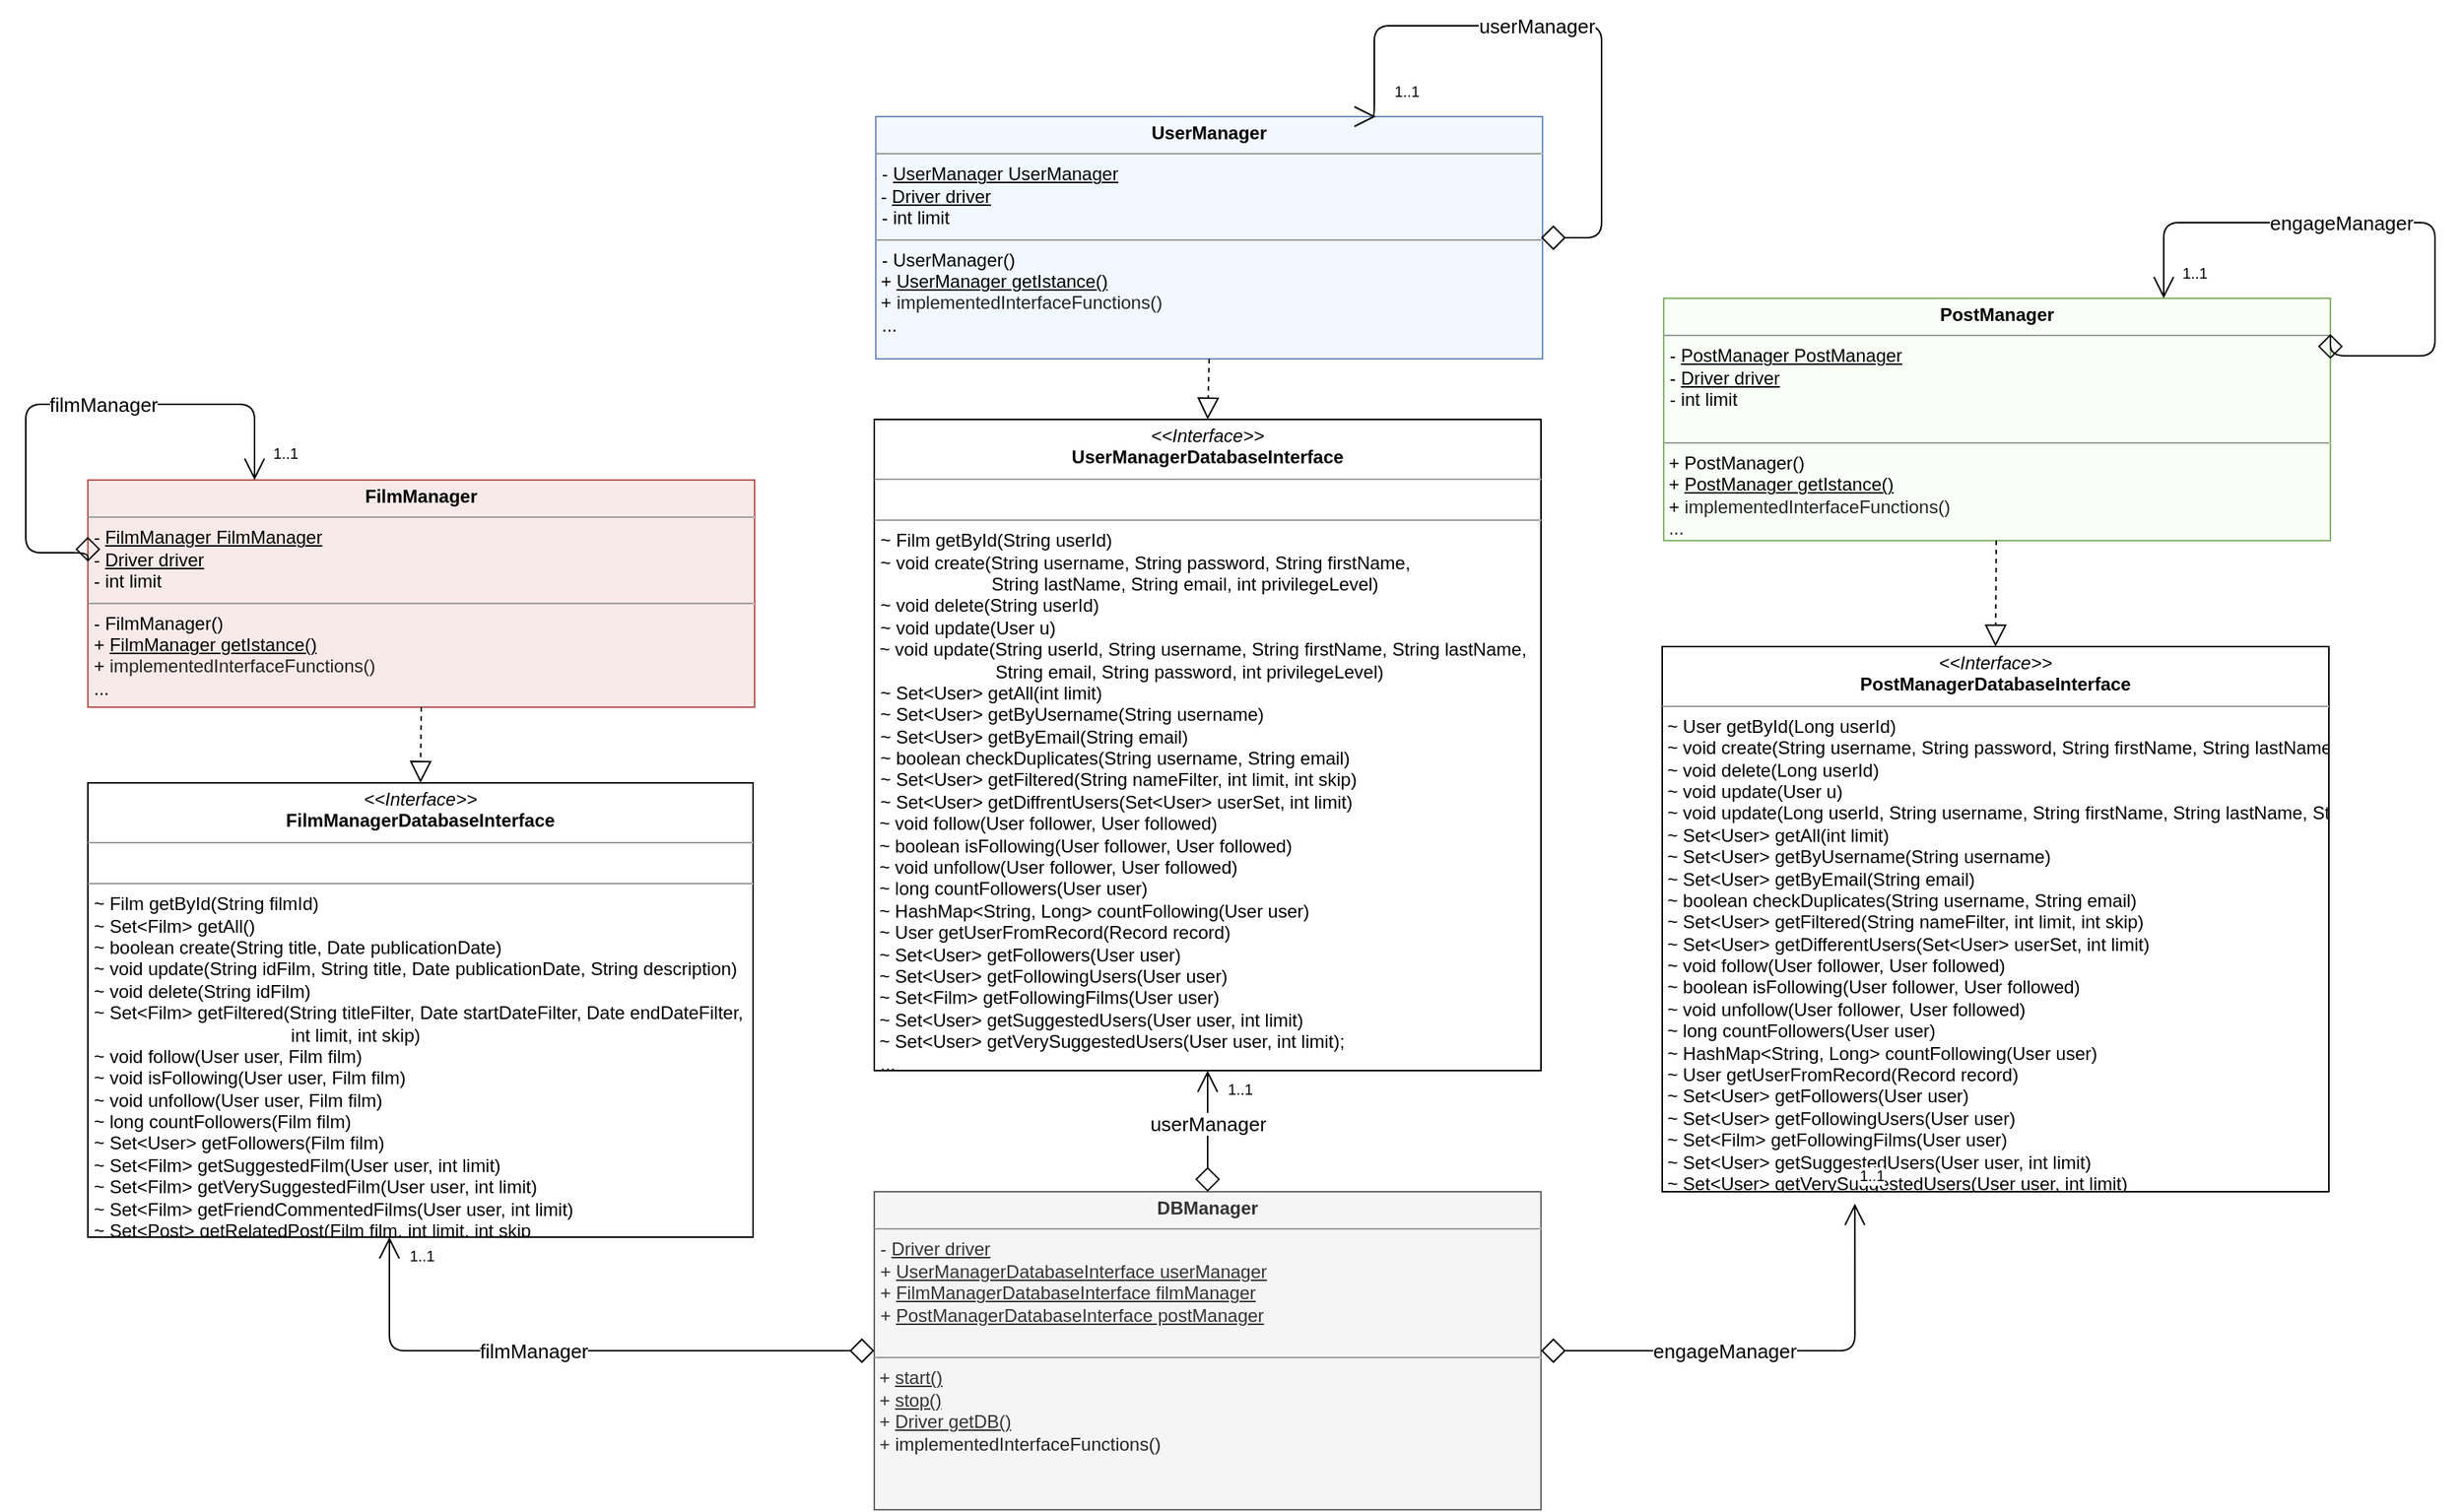 <mxfile version="12.7.9" type="device"><diagram id="BbvuW23b8s510joW4BoM" name="Pagina-1"><mxGraphModel dx="-1535" dy="629" grid="1" gridSize="10" guides="1" tooltips="1" connect="1" arrows="1" fold="1" page="1" pageScale="1" pageWidth="827" pageHeight="1169" math="0" shadow="0"><root><mxCell id="0"/><mxCell id="1" parent="0"/><mxCell id="J82PTCQ3BqwlAwiJQiFG-1" value="&lt;p style=&quot;margin: 0px ; margin-top: 4px ; text-align: center&quot;&gt;&lt;b&gt;FilmManager&lt;/b&gt;&lt;/p&gt;&lt;hr size=&quot;1&quot;&gt;&lt;p style=&quot;margin: 0px ; margin-left: 4px&quot;&gt;- &lt;u&gt;FilmManager FilmManager&lt;/u&gt;&lt;br&gt;-&amp;nbsp;&lt;u&gt;Driver driver&lt;/u&gt;&lt;/p&gt;&lt;p style=&quot;margin: 0px ; margin-left: 4px&quot;&gt;-&amp;nbsp;int limit&lt;/p&gt;&lt;hr size=&quot;1&quot;&gt;&lt;p style=&quot;margin: 0px ; margin-left: 4px&quot;&gt;- FilmManager()&lt;/p&gt;&lt;p style=&quot;margin: 0px ; margin-left: 4px&quot;&gt;+ &lt;u&gt;FilmManager getIstance()&lt;/u&gt;&lt;/p&gt;&lt;p style=&quot;margin: 0px 0px 0px 4px&quot;&gt;+&amp;nbsp;&lt;span style=&quot;color: rgb(34 , 34 , 34) ; font-family: inherit ; white-space: pre-wrap&quot;&gt;implementedInterfaceFunctions()&lt;/span&gt;&lt;/p&gt;&lt;p style=&quot;margin: 0px ; margin-left: 4px&quot;&gt;...&lt;/p&gt;" style="verticalAlign=top;align=left;overflow=fill;fontSize=12;fontFamily=Helvetica;html=1;fillColor=#F8EAE9;strokeColor=#b85450;gradientColor=none;gradientDirection=west;" parent="1" vertex="1"><mxGeometry x="2541" y="320" width="440" height="150" as="geometry"/></mxCell><mxCell id="J82PTCQ3BqwlAwiJQiFG-2" value="&lt;p style=&quot;margin: 0px ; margin-top: 4px ; text-align: center&quot;&gt;&lt;i&gt;&amp;lt;&amp;lt;Interface&amp;gt;&amp;gt;&lt;/i&gt;&lt;br&gt;&lt;b&gt;FilmManagerDatabaseInterface&lt;/b&gt;&lt;br&gt;&lt;/p&gt;&lt;hr size=&quot;1&quot;&gt;&lt;p style=&quot;margin: 0px ; margin-left: 4px&quot;&gt;&lt;br&gt;&lt;/p&gt;&lt;hr size=&quot;1&quot;&gt;&lt;p style=&quot;margin: 0px ; margin-left: 4px&quot;&gt;~&amp;nbsp;&lt;span style=&quot;color: rgb(0 , 0 , 0)&quot;&gt;Film getById(String filmId)&lt;/span&gt;&lt;/p&gt;&lt;p style=&quot;color: rgb(0 , 0 , 0) ; margin: 0px 0px 0px 4px&quot;&gt;~ Set&amp;lt;Film&amp;gt; getAll()&lt;/p&gt;&lt;p style=&quot;color: rgb(0 , 0 , 0) ; margin: 0px 0px 0px 4px&quot;&gt;~&amp;nbsp;boolean create(String title, Date publicationDate)&lt;/p&gt;&lt;p style=&quot;color: rgb(0 , 0 , 0) ; margin: 0px 0px 0px 4px&quot;&gt;~&amp;nbsp;void update(String idFilm, String title, Date publicationDate, String description)&lt;/p&gt;&lt;p style=&quot;color: rgb(0 , 0 , 0) ; margin: 0px 0px 0px 4px&quot;&gt;~&amp;nbsp;void delete(String idFilm)&lt;/p&gt;&lt;p style=&quot;color: rgb(0 , 0 , 0) ; margin: 0px 0px 0px 4px&quot;&gt;~&amp;nbsp;Set&amp;lt;Film&amp;gt; getFiltered(String titleFilter, Date startDateFilter, Date endDateFilter,&lt;br&gt;&amp;nbsp; &amp;nbsp; &amp;nbsp; &amp;nbsp; &amp;nbsp; &amp;nbsp; &amp;nbsp; &amp;nbsp; &amp;nbsp; &amp;nbsp; &amp;nbsp; &amp;nbsp; &amp;nbsp; &amp;nbsp; &amp;nbsp; &amp;nbsp; &amp;nbsp; &amp;nbsp; &amp;nbsp; &amp;nbsp;int limit, int skip)&lt;/p&gt;&lt;p style=&quot;color: rgb(0 , 0 , 0) ; margin: 0px 0px 0px 4px&quot;&gt;~&amp;nbsp;void follow(User user, Film film)&lt;/p&gt;&lt;p style=&quot;color: rgb(0 , 0 , 0) ; margin: 0px 0px 0px 4px&quot;&gt;~&amp;nbsp;void isFollowing(User user, Film film)&lt;/p&gt;&lt;p style=&quot;color: rgb(0 , 0 , 0) ; margin: 0px 0px 0px 4px&quot;&gt;~&amp;nbsp;void unfollow(User user, Film film)&lt;/p&gt;&lt;p style=&quot;color: rgb(0 , 0 , 0) ; margin: 0px 0px 0px 4px&quot;&gt;~ long countFollowers(Film film)&lt;/p&gt;&lt;p style=&quot;color: rgb(0 , 0 , 0) ; margin: 0px 0px 0px 4px&quot;&gt;~&amp;nbsp;Set&amp;lt;User&amp;gt; getFollowers(Film film)&lt;/p&gt;&lt;p style=&quot;color: rgb(0 , 0 , 0) ; margin: 0px 0px 0px 4px&quot;&gt;~ Set&amp;lt;Film&amp;gt; getSuggestedFilm(User user, int limit)&lt;/p&gt;&lt;p style=&quot;color: rgb(0 , 0 , 0) ; margin: 0px 0px 0px 4px&quot;&gt;~ Set&amp;lt;Film&amp;gt; getVerySuggestedFilm(User user, int limit)&lt;/p&gt;&lt;p style=&quot;color: rgb(0 , 0 , 0) ; margin: 0px 0px 0px 4px&quot;&gt;~ Set&amp;lt;Film&amp;gt; getFriendCommentedFilms(User user, int limit)&lt;/p&gt;&lt;p style=&quot;color: rgb(0 , 0 , 0) ; margin: 0px 0px 0px 4px&quot;&gt;~ Set&amp;lt;Post&amp;gt; getRelatedPost(Film film, int limit, int skip&lt;/p&gt;" style="verticalAlign=top;align=left;overflow=fill;fontSize=12;fontFamily=Helvetica;html=1;" parent="1" vertex="1"><mxGeometry x="2541" y="520" width="439" height="300" as="geometry"/></mxCell><mxCell id="J82PTCQ3BqwlAwiJQiFG-3" value="&lt;p style=&quot;margin: 0px ; margin-top: 4px ; text-align: center&quot;&gt;&lt;b&gt;UserManager&lt;/b&gt;&lt;/p&gt;&lt;hr size=&quot;1&quot;&gt;&lt;p style=&quot;margin: 0px ; margin-left: 4px&quot;&gt;- &lt;u&gt;UserManager UserManager&lt;/u&gt;&lt;/p&gt;&amp;nbsp;-&amp;nbsp;&lt;u&gt;Driver driver&lt;br&gt;&lt;/u&gt;&lt;p style=&quot;margin: 0px ; margin-left: 4px&quot;&gt;-&amp;nbsp;int limit&lt;/p&gt;&lt;hr size=&quot;1&quot;&gt;&lt;p style=&quot;margin: 0px ; margin-left: 4px&quot;&gt;- UserManager()&lt;/p&gt;&amp;nbsp;+&amp;nbsp;&lt;u&gt;UserManager getIstance()&lt;/u&gt;&lt;br&gt;&lt;span&gt;&amp;nbsp;+&amp;nbsp;&lt;/span&gt;&lt;span style=&quot;font-family: inherit ; color: rgb(34 , 34 , 34) ; white-space: pre-wrap&quot;&gt;implementedInterfaceFunctions()&lt;/span&gt;&lt;u&gt;&lt;br&gt;&lt;/u&gt;&lt;p style=&quot;margin: 0px ; margin-left: 4px&quot;&gt;...&lt;/p&gt;" style="verticalAlign=top;align=left;overflow=fill;fontSize=12;fontFamily=Helvetica;html=1;fillColor=#F2F8FF;strokeColor=#6c8ebf;gradientDirection=west;" parent="1" vertex="1"><mxGeometry x="3061" y="80" width="440" height="160" as="geometry"/></mxCell><mxCell id="J82PTCQ3BqwlAwiJQiFG-4" value="&lt;p style=&quot;margin: 0px ; margin-top: 4px ; text-align: center&quot;&gt;&lt;i&gt;&amp;lt;&amp;lt;Interface&amp;gt;&amp;gt;&lt;/i&gt;&lt;br&gt;&lt;b&gt;UserManager&lt;/b&gt;&lt;b&gt;DatabaseInterface&lt;/b&gt;&lt;br&gt;&lt;/p&gt;&lt;hr size=&quot;1&quot;&gt;&lt;p style=&quot;margin: 0px ; margin-left: 4px&quot;&gt;&lt;br&gt;&lt;/p&gt;&lt;hr size=&quot;1&quot;&gt;&lt;p style=&quot;margin: 0px ; margin-left: 4px&quot;&gt;~&amp;nbsp;&lt;font color=&quot;#000000&quot;&gt;Film getById(String userId)&lt;/font&gt;&lt;/p&gt;&lt;p style=&quot;color: rgb(0 , 0 , 0) ; margin: 0px 0px 0px 4px&quot;&gt;~ void create(String username, String password, String firstName, &lt;br&gt;&amp;nbsp; &amp;nbsp; &amp;nbsp; &amp;nbsp; &amp;nbsp; &amp;nbsp; &amp;nbsp; &amp;nbsp; &amp;nbsp; &amp;nbsp; &amp;nbsp; String lastName, String email, int privilegeLevel)&lt;/p&gt;&lt;p style=&quot;color: rgb(0 , 0 , 0) ; margin: 0px 0px 0px 4px&quot;&gt;~ void delete(String userId)&lt;/p&gt;&lt;p style=&quot;color: rgb(0 , 0 , 0) ; margin: 0px 0px 0px 4px&quot;&gt;~&amp;nbsp;void update(User u)&lt;/p&gt;&lt;p style=&quot;color: rgb(0 , 0 , 0) ; margin: 0px 0px 0px 4px&quot;&gt;&lt;/p&gt;&lt;font color=&quot;#000000&quot;&gt;&amp;nbsp;~ void update(String userId, String username, String firstName, String lastName,&lt;br&gt;&amp;nbsp; &amp;nbsp; &amp;nbsp; &amp;nbsp; &amp;nbsp; &amp;nbsp; &amp;nbsp; &amp;nbsp; &amp;nbsp; &amp;nbsp; &amp;nbsp; &amp;nbsp; String email, String password, int privilegeLevel)&lt;/font&gt;&lt;p style=&quot;color: rgb(0 , 0 , 0) ; margin: 0px 0px 0px 4px&quot;&gt;~&amp;nbsp;Set&amp;lt;User&amp;gt; getAll(int limit)&lt;/p&gt;&lt;p style=&quot;color: rgb(0 , 0 , 0) ; margin: 0px 0px 0px 4px&quot;&gt;~&amp;nbsp;Set&amp;lt;User&amp;gt; getByUsername(String username)&lt;/p&gt;&lt;p style=&quot;color: rgb(0 , 0 , 0) ; margin: 0px 0px 0px 4px&quot;&gt;~&amp;nbsp;Set&amp;lt;User&amp;gt; getByEmail(String email)&lt;br&gt;~&amp;nbsp;boolean checkDuplicates(String username, String email)&lt;/p&gt;&lt;p style=&quot;color: rgb(0 , 0 , 0) ; margin: 0px 0px 0px 4px&quot;&gt;~&amp;nbsp;Set&amp;lt;User&amp;gt; getFiltered(String nameFilter, int limit, int skip)&lt;/p&gt;&lt;p style=&quot;color: rgb(0 , 0 , 0) ; margin: 0px 0px 0px 4px&quot;&gt;~&amp;nbsp;Set&amp;lt;User&amp;gt; getDiffrentUsers(Set&amp;lt;User&amp;gt; userSet, int limit)&lt;/p&gt;&amp;nbsp;~ void follow(User follower, User followed)&lt;br&gt;&amp;nbsp;~&amp;nbsp;boolean isFollowing(User follower, User followed)&lt;br&gt;&amp;nbsp;~&amp;nbsp;void unfollow(User follower, User followed)&lt;br&gt;&amp;nbsp;~ long countFollowers(User user) &amp;nbsp; &amp;nbsp; &amp;nbsp; &amp;nbsp;&amp;nbsp;&lt;br&gt;&amp;nbsp;~ HashMap&amp;lt;String, Long&amp;gt; countFollowing(User user)&lt;br&gt;&amp;nbsp;~&amp;nbsp;User getUserFromRecord(Record record)&lt;br&gt;&amp;nbsp;~ Set&amp;lt;User&amp;gt; getFollowers(User user)&amp;nbsp;&lt;br&gt;&amp;nbsp;~ Set&amp;lt;User&amp;gt; getFollowingUsers(User user)&amp;nbsp;&lt;br&gt;&amp;nbsp;~ Set&amp;lt;Film&amp;gt; getFollowingFilms(User user) &amp;nbsp;&lt;br&gt;&amp;nbsp;~ Set&amp;lt;User&amp;gt; getSuggestedUsers(User user, int limit)&amp;nbsp;&lt;br&gt;&amp;nbsp;~ Set&amp;lt;User&amp;gt; getVerySuggestedUsers(User user, int limit);&lt;br&gt;&lt;p style=&quot;color: rgb(0 , 0 , 0) ; margin: 0px 0px 0px 4px&quot;&gt;...&lt;/p&gt;" style="verticalAlign=top;align=left;overflow=fill;fontSize=12;fontFamily=Helvetica;html=1;" parent="1" vertex="1"><mxGeometry x="3060" y="280" width="440" height="430" as="geometry"/></mxCell><mxCell id="J82PTCQ3BqwlAwiJQiFG-11" value="&lt;p style=&quot;margin: 0px ; margin-top: 4px ; text-align: center&quot;&gt;&lt;b&gt;PostManager&lt;/b&gt;&lt;br&gt;&lt;/p&gt;&lt;hr size=&quot;1&quot;&gt;&lt;p style=&quot;margin: 0px ; margin-left: 4px&quot;&gt;-&amp;nbsp;&lt;u&gt;PostManager PostManager&lt;/u&gt;&lt;/p&gt;&lt;p style=&quot;margin: 0px ; margin-left: 4px&quot;&gt;-&amp;nbsp;&lt;u&gt;Driver driver&lt;/u&gt;&lt;/p&gt;&lt;p style=&quot;margin: 0px ; margin-left: 4px&quot;&gt;- int limit&lt;/p&gt;&lt;br&gt;&lt;hr size=&quot;1&quot;&gt;&lt;p style=&quot;margin: 0px ; margin-left: 4px&quot;&gt;&lt;/p&gt;&amp;nbsp;+ PostManager()&lt;br&gt;&amp;nbsp;+ &lt;u&gt;PostManager&amp;nbsp;getIstance()&lt;/u&gt;&lt;br&gt;&lt;span&gt;&amp;nbsp;+&amp;nbsp;&lt;/span&gt;&lt;span style=&quot;font-family: inherit ; color: rgb(34 , 34 , 34) ; white-space: pre-wrap&quot;&gt;implementedInterfaceFunctions()&lt;br&gt; ...&lt;br&gt;&lt;/span&gt;" style="verticalAlign=top;align=left;overflow=fill;fontSize=12;fontFamily=Helvetica;html=1;fillColor=#F7FFF7;strokeColor=#82b366;gradientDirection=west;" parent="1" vertex="1"><mxGeometry x="3581" y="200" width="440" height="160" as="geometry"/></mxCell><mxCell id="J82PTCQ3BqwlAwiJQiFG-12" value="&lt;p style=&quot;margin: 0px ; margin-top: 4px ; text-align: center&quot;&gt;&lt;i&gt;&amp;lt;&amp;lt;Interface&amp;gt;&amp;gt;&lt;/i&gt;&lt;br&gt;&lt;b&gt;PostManagerDatabaseInterface&lt;/b&gt;&lt;br&gt;&lt;/p&gt;&lt;hr size=&quot;1&quot;&gt;&lt;p style=&quot;margin: 0px ; margin-left: 4px&quot;&gt;&lt;/p&gt;&lt;div&gt;&amp;nbsp;~ User getById(Long userId)&lt;/div&gt;&lt;div&gt;&amp;nbsp;~ void create(String username, String password, String firstName, String lastName, String email, int privilegeLevel)&lt;/div&gt;&lt;div&gt;&amp;nbsp;~ void delete(Long userId)&lt;/div&gt;&lt;div&gt;&amp;nbsp;~ void update(User u)&lt;/div&gt;&lt;div&gt;&amp;nbsp;~ void update(Long userId, String username, String firstName, String lastName, String email, String password, int privilegeLevel)&lt;/div&gt;&lt;div&gt;&amp;nbsp;~ Set&amp;lt;User&amp;gt; getAll(int limit)&lt;/div&gt;&lt;div&gt;&amp;nbsp;~ Set&amp;lt;User&amp;gt; getByUsername(String username)&lt;/div&gt;&lt;div&gt;&amp;nbsp;~ Set&amp;lt;User&amp;gt; getByEmail(String email)&lt;/div&gt;&lt;div&gt;&amp;nbsp;~ boolean checkDuplicates(String username, String email)&lt;/div&gt;&lt;div&gt;&amp;nbsp;~ Set&amp;lt;User&amp;gt; getFiltered(String nameFilter, int limit, int skip)&lt;/div&gt;&lt;div&gt;&amp;nbsp;~ Set&amp;lt;User&amp;gt; getDifferentUsers(Set&amp;lt;User&amp;gt; userSet, int limit) &amp;nbsp;&amp;nbsp;&lt;/div&gt;&lt;div&gt;&amp;nbsp;~ void follow(User follower, User followed)&lt;/div&gt;&lt;div&gt;&amp;nbsp;~ boolean isFollowing(User follower, User followed)&lt;/div&gt;&lt;div&gt;&amp;nbsp;~ void unfollow(User follower, User followed) &amp;nbsp;&amp;nbsp;&lt;/div&gt;&lt;div&gt;&amp;nbsp;~ long countFollowers(User user) &amp;nbsp; &amp;nbsp; &amp;nbsp; &amp;nbsp; &amp;nbsp;&amp;nbsp;&lt;/div&gt;&lt;div&gt;&amp;nbsp;~ HashMap&amp;lt;String, Long&amp;gt; countFollowing(User user)&lt;/div&gt;&lt;div&gt;&amp;nbsp;~ User getUserFromRecord(Record record) &amp;nbsp;&amp;nbsp;&lt;/div&gt;&lt;div&gt;&amp;nbsp;~ Set&amp;lt;User&amp;gt; getFollowers(User user) &amp;nbsp;&amp;nbsp;&lt;/div&gt;&lt;div&gt;&amp;nbsp;~ Set&amp;lt;User&amp;gt; getFollowingUsers(User user) &amp;nbsp;&amp;nbsp;&lt;/div&gt;&lt;div&gt;&amp;nbsp;~ Set&amp;lt;Film&amp;gt; getFollowingFilms(User user) &amp;nbsp; &amp;nbsp;&lt;/div&gt;&lt;div&gt;&amp;nbsp;~ Set&amp;lt;User&amp;gt; getSuggestedUsers(User user, int limit) &amp;nbsp;&amp;nbsp;&lt;/div&gt;&lt;div&gt;&amp;nbsp;~ Set&amp;lt;User&amp;gt; getVerySuggestedUsers(User user, int limit)&lt;/div&gt;" style="verticalAlign=top;align=left;overflow=fill;fontSize=12;fontFamily=Helvetica;html=1;" parent="1" vertex="1"><mxGeometry x="3580" y="430" width="440" height="360" as="geometry"/></mxCell><mxCell id="J82PTCQ3BqwlAwiJQiFG-13" value="&lt;p style=&quot;margin: 0px ; margin-top: 4px ; text-align: center&quot;&gt;&lt;b&gt;DBManager&lt;/b&gt;&lt;br&gt;&lt;/p&gt;&lt;hr size=&quot;1&quot;&gt;&lt;p style=&quot;margin: 0px ; margin-left: 4px&quot;&gt;- &lt;u&gt;Driver&amp;nbsp;driver&lt;/u&gt;&lt;br&gt;&lt;/p&gt;&lt;p style=&quot;margin: 0px ; margin-left: 4px&quot;&gt;+&amp;nbsp;&lt;u&gt;UserManagerDatabaseInterface userManager&lt;/u&gt;&lt;/p&gt;&lt;p style=&quot;margin: 0px ; margin-left: 4px&quot;&gt;+&amp;nbsp;&lt;u&gt;FilmManagerDatabaseInterface filmManager&lt;/u&gt;&lt;/p&gt;&lt;p style=&quot;margin: 0px ; margin-left: 4px&quot;&gt;+&amp;nbsp;&lt;u&gt;PostManagerDatabaseInterface postManager&lt;/u&gt;&lt;/p&gt;&lt;br&gt;&lt;hr size=&quot;1&quot;&gt;&lt;p style=&quot;margin: 0px ; margin-left: 4px&quot;&gt;&lt;/p&gt;&amp;nbsp;+ &lt;u&gt;start()&lt;br&gt;&lt;/u&gt;&amp;nbsp;+ &lt;u&gt;stop()&lt;/u&gt;&lt;br&gt;&amp;nbsp;+&amp;nbsp;&lt;u&gt;Driver getDB()&lt;/u&gt;&lt;br&gt;&lt;span&gt;&amp;nbsp;+&amp;nbsp;&lt;/span&gt;&lt;span style=&quot;font-family: inherit ; color: rgb(34 , 34 , 34) ; white-space: pre-wrap&quot;&gt;implementedInterfaceFunctions()&lt;br&gt;&lt;/span&gt;" style="verticalAlign=top;align=left;overflow=fill;fontSize=12;fontFamily=Helvetica;html=1;fillColor=#f5f5f5;strokeColor=#666666;gradientDirection=west;fontColor=#333333;" parent="1" vertex="1"><mxGeometry x="3060" y="790" width="440" height="210" as="geometry"/></mxCell><mxCell id="J82PTCQ3BqwlAwiJQiFG-14" value="" style="endArrow=block;dashed=1;endFill=0;endSize=12;html=1;fontSize=13;entryX=0.5;entryY=0;entryDx=0;entryDy=0;" parent="1" source="J82PTCQ3BqwlAwiJQiFG-11" target="J82PTCQ3BqwlAwiJQiFG-12" edge="1"><mxGeometry width="160" relative="1" as="geometry"><mxPoint x="2420" y="1370" as="sourcePoint"/><mxPoint x="2160" y="1210" as="targetPoint"/></mxGeometry></mxCell><mxCell id="J82PTCQ3BqwlAwiJQiFG-16" value="" style="endArrow=block;dashed=1;endFill=0;endSize=12;html=1;fontSize=13;exitX=0.5;exitY=1;exitDx=0;exitDy=0;entryX=0.5;entryY=0;entryDx=0;entryDy=0;" parent="1" source="J82PTCQ3BqwlAwiJQiFG-1" target="J82PTCQ3BqwlAwiJQiFG-2" edge="1"><mxGeometry width="160" relative="1" as="geometry"><mxPoint x="2770" y="1135" as="sourcePoint"/><mxPoint x="2780" y="470" as="targetPoint"/></mxGeometry></mxCell><mxCell id="J82PTCQ3BqwlAwiJQiFG-17" value="engageManager" style="endArrow=open;html=1;endSize=12;startArrow=diamond;startSize=14;startFill=0;edgeStyle=orthogonalEdgeStyle;fontSize=13;exitX=1;exitY=0.5;exitDx=0;exitDy=0;entryX=0.289;entryY=1.022;entryDx=0;entryDy=0;entryPerimeter=0;" parent="1" source="J82PTCQ3BqwlAwiJQiFG-13" target="J82PTCQ3BqwlAwiJQiFG-12" edge="1"><mxGeometry x="-0.209" relative="1" as="geometry"><mxPoint x="2870.225" y="1479.833" as="sourcePoint"/><mxPoint x="3010.225" y="1513.167" as="targetPoint"/><mxPoint as="offset"/><Array as="points"><mxPoint x="3708" y="895"/></Array></mxGeometry></mxCell><mxCell id="J82PTCQ3BqwlAwiJQiFG-18" value="" style="resizable=0;html=1;align=left;verticalAlign=top;labelBackgroundColor=#ffffff;fontSize=10;" parent="J82PTCQ3BqwlAwiJQiFG-17" connectable="0" vertex="1"><mxGeometry x="-1" relative="1" as="geometry"/></mxCell><mxCell id="J82PTCQ3BqwlAwiJQiFG-19" value="1..1" style="resizable=0;html=1;align=right;verticalAlign=top;labelBackgroundColor=#ffffff;fontSize=10;direction=south;" parent="J82PTCQ3BqwlAwiJQiFG-17" connectable="0" vertex="1"><mxGeometry x="1" relative="1" as="geometry"><mxPoint x="20" y="-30.5" as="offset"/></mxGeometry></mxCell><mxCell id="J82PTCQ3BqwlAwiJQiFG-26" value="userManager" style="endArrow=open;html=1;endSize=12;startArrow=diamond;startSize=14;startFill=0;edgeStyle=orthogonalEdgeStyle;fontSize=13;exitX=0.5;exitY=0;exitDx=0;exitDy=0;entryX=0.5;entryY=1;entryDx=0;entryDy=0;" parent="1" source="J82PTCQ3BqwlAwiJQiFG-13" target="J82PTCQ3BqwlAwiJQiFG-4" edge="1"><mxGeometry x="0.143" relative="1" as="geometry"><mxPoint x="3400" y="590" as="sourcePoint"/><mxPoint x="3810" y="590" as="targetPoint"/><mxPoint as="offset"/><Array as="points"><mxPoint x="3280" y="750"/><mxPoint x="3280" y="750"/></Array></mxGeometry></mxCell><mxCell id="J82PTCQ3BqwlAwiJQiFG-27" value="" style="resizable=0;html=1;align=left;verticalAlign=top;labelBackgroundColor=#ffffff;fontSize=10;" parent="J82PTCQ3BqwlAwiJQiFG-26" connectable="0" vertex="1"><mxGeometry x="-1" relative="1" as="geometry"/></mxCell><mxCell id="J82PTCQ3BqwlAwiJQiFG-28" value="1..1" style="resizable=0;html=1;align=right;verticalAlign=top;labelBackgroundColor=#ffffff;fontSize=10;direction=south;" parent="J82PTCQ3BqwlAwiJQiFG-26" connectable="0" vertex="1"><mxGeometry x="1" relative="1" as="geometry"><mxPoint x="30" as="offset"/></mxGeometry></mxCell><mxCell id="J82PTCQ3BqwlAwiJQiFG-29" value="filmManager" style="endArrow=open;html=1;endSize=12;startArrow=diamond;startSize=14;startFill=0;edgeStyle=orthogonalEdgeStyle;fontSize=13;exitX=0;exitY=0.5;exitDx=0;exitDy=0;" parent="1" source="J82PTCQ3BqwlAwiJQiFG-13" target="J82PTCQ3BqwlAwiJQiFG-2" edge="1"><mxGeometry x="0.143" relative="1" as="geometry"><mxPoint x="3289.857" y="589.714" as="sourcePoint"/><mxPoint x="3030" y="550" as="targetPoint"/><mxPoint as="offset"/><Array as="points"><mxPoint x="2740" y="895"/></Array></mxGeometry></mxCell><mxCell id="J82PTCQ3BqwlAwiJQiFG-30" value="" style="resizable=0;html=1;align=left;verticalAlign=top;labelBackgroundColor=#ffffff;fontSize=10;" parent="J82PTCQ3BqwlAwiJQiFG-29" connectable="0" vertex="1"><mxGeometry x="-1" relative="1" as="geometry"/></mxCell><mxCell id="J82PTCQ3BqwlAwiJQiFG-31" value="1..1" style="resizable=0;html=1;align=right;verticalAlign=top;labelBackgroundColor=#ffffff;fontSize=10;direction=south;" parent="J82PTCQ3BqwlAwiJQiFG-29" connectable="0" vertex="1"><mxGeometry x="1" relative="1" as="geometry"><mxPoint x="30" as="offset"/></mxGeometry></mxCell><mxCell id="J82PTCQ3BqwlAwiJQiFG-33" value="" style="endArrow=block;dashed=1;endFill=0;endSize=12;html=1;fontSize=13;entryX=0.5;entryY=0;entryDx=0;entryDy=0;exitX=0.5;exitY=1;exitDx=0;exitDy=0;" parent="1" source="J82PTCQ3BqwlAwiJQiFG-3" target="J82PTCQ3BqwlAwiJQiFG-4" edge="1"><mxGeometry width="160" relative="1" as="geometry"><mxPoint x="3810" y="685" as="sourcePoint"/><mxPoint x="3810" y="600" as="targetPoint"/><Array as="points"/></mxGeometry></mxCell><mxCell id="J82PTCQ3BqwlAwiJQiFG-35" value="filmManager" style="endArrow=open;html=1;endSize=12;startArrow=diamond;startSize=14;startFill=0;edgeStyle=orthogonalEdgeStyle;fontSize=13;exitX=0;exitY=0.25;exitDx=0;exitDy=0;entryX=0.25;entryY=0;entryDx=0;entryDy=0;" parent="1" source="J82PTCQ3BqwlAwiJQiFG-1" target="J82PTCQ3BqwlAwiJQiFG-1" edge="1"><mxGeometry x="0.143" relative="1" as="geometry"><mxPoint x="3040.214" y="250.214" as="sourcePoint"/><mxPoint x="2650" y="230" as="targetPoint"/><mxPoint as="offset"/><Array as="points"><mxPoint x="2500" y="368"/><mxPoint x="2500" y="270"/><mxPoint x="2651" y="270"/></Array></mxGeometry></mxCell><mxCell id="J82PTCQ3BqwlAwiJQiFG-36" value="" style="resizable=0;html=1;align=left;verticalAlign=top;labelBackgroundColor=#ffffff;fontSize=10;" parent="J82PTCQ3BqwlAwiJQiFG-35" connectable="0" vertex="1"><mxGeometry x="-1" relative="1" as="geometry"/></mxCell><mxCell id="J82PTCQ3BqwlAwiJQiFG-37" value="1..1" style="resizable=0;html=1;align=right;verticalAlign=top;labelBackgroundColor=#ffffff;fontSize=10;direction=south;" parent="J82PTCQ3BqwlAwiJQiFG-35" connectable="0" vertex="1"><mxGeometry x="1" relative="1" as="geometry"><mxPoint x="29" y="-29.5" as="offset"/></mxGeometry></mxCell><mxCell id="J82PTCQ3BqwlAwiJQiFG-38" value="userManager" style="endArrow=open;html=1;endSize=12;startArrow=diamond;startSize=14;startFill=0;edgeStyle=orthogonalEdgeStyle;fontSize=13;entryX=0.75;entryY=0;entryDx=0;entryDy=0;" parent="1" target="J82PTCQ3BqwlAwiJQiFG-3" edge="1"><mxGeometry x="0.143" relative="1" as="geometry"><mxPoint x="3500" y="160" as="sourcePoint"/><mxPoint x="3690" y="70" as="targetPoint"/><mxPoint as="offset"/><Array as="points"><mxPoint x="3540" y="160"/><mxPoint x="3540" y="20"/><mxPoint x="3390" y="20"/></Array></mxGeometry></mxCell><mxCell id="J82PTCQ3BqwlAwiJQiFG-39" value="" style="resizable=0;html=1;align=left;verticalAlign=top;labelBackgroundColor=#ffffff;fontSize=10;" parent="J82PTCQ3BqwlAwiJQiFG-38" connectable="0" vertex="1"><mxGeometry x="-1" relative="1" as="geometry"/></mxCell><mxCell id="J82PTCQ3BqwlAwiJQiFG-40" value="1..1" style="resizable=0;html=1;align=right;verticalAlign=top;labelBackgroundColor=#ffffff;fontSize=10;direction=south;" parent="J82PTCQ3BqwlAwiJQiFG-38" connectable="0" vertex="1"><mxGeometry x="1" relative="1" as="geometry"><mxPoint x="29" y="-29.5" as="offset"/></mxGeometry></mxCell><mxCell id="J82PTCQ3BqwlAwiJQiFG-47" value="engageManager" style="endArrow=open;html=1;endSize=12;startArrow=diamond;startSize=14;startFill=0;edgeStyle=orthogonalEdgeStyle;fontSize=13;exitX=1;exitY=0.25;exitDx=0;exitDy=0;entryX=0.75;entryY=0;entryDx=0;entryDy=0;" parent="1" source="J82PTCQ3BqwlAwiJQiFG-11" target="J82PTCQ3BqwlAwiJQiFG-11" edge="1"><mxGeometry x="0.143" relative="1" as="geometry"><mxPoint x="3057" y="948.643" as="sourcePoint"/><mxPoint x="3168" y="908.5" as="targetPoint"/><mxPoint as="offset"/><Array as="points"><mxPoint x="4090" y="238"/><mxPoint x="4090" y="150"/><mxPoint x="3911" y="150"/></Array></mxGeometry></mxCell><mxCell id="J82PTCQ3BqwlAwiJQiFG-48" value="" style="resizable=0;html=1;align=left;verticalAlign=top;labelBackgroundColor=#ffffff;fontSize=10;" parent="J82PTCQ3BqwlAwiJQiFG-47" connectable="0" vertex="1"><mxGeometry x="-1" relative="1" as="geometry"/></mxCell><mxCell id="J82PTCQ3BqwlAwiJQiFG-49" value="1..1" style="resizable=0;html=1;align=right;verticalAlign=top;labelBackgroundColor=#ffffff;fontSize=10;direction=south;" parent="J82PTCQ3BqwlAwiJQiFG-47" connectable="0" vertex="1"><mxGeometry x="1" relative="1" as="geometry"><mxPoint x="29" y="-29.5" as="offset"/></mxGeometry></mxCell></root></mxGraphModel></diagram></mxfile>